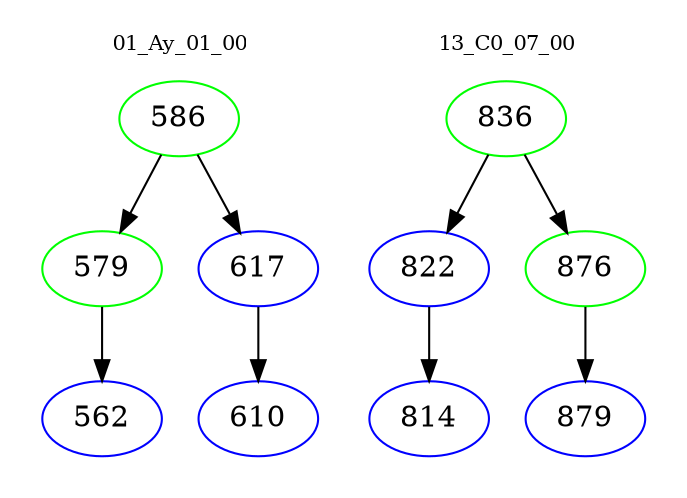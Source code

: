 digraph{
subgraph cluster_0 {
color = white
label = "01_Ay_01_00";
fontsize=10;
T0_586 [label="586", color="green"]
T0_586 -> T0_579 [color="black"]
T0_579 [label="579", color="green"]
T0_579 -> T0_562 [color="black"]
T0_562 [label="562", color="blue"]
T0_586 -> T0_617 [color="black"]
T0_617 [label="617", color="blue"]
T0_617 -> T0_610 [color="black"]
T0_610 [label="610", color="blue"]
}
subgraph cluster_1 {
color = white
label = "13_C0_07_00";
fontsize=10;
T1_836 [label="836", color="green"]
T1_836 -> T1_822 [color="black"]
T1_822 [label="822", color="blue"]
T1_822 -> T1_814 [color="black"]
T1_814 [label="814", color="blue"]
T1_836 -> T1_876 [color="black"]
T1_876 [label="876", color="green"]
T1_876 -> T1_879 [color="black"]
T1_879 [label="879", color="blue"]
}
}

